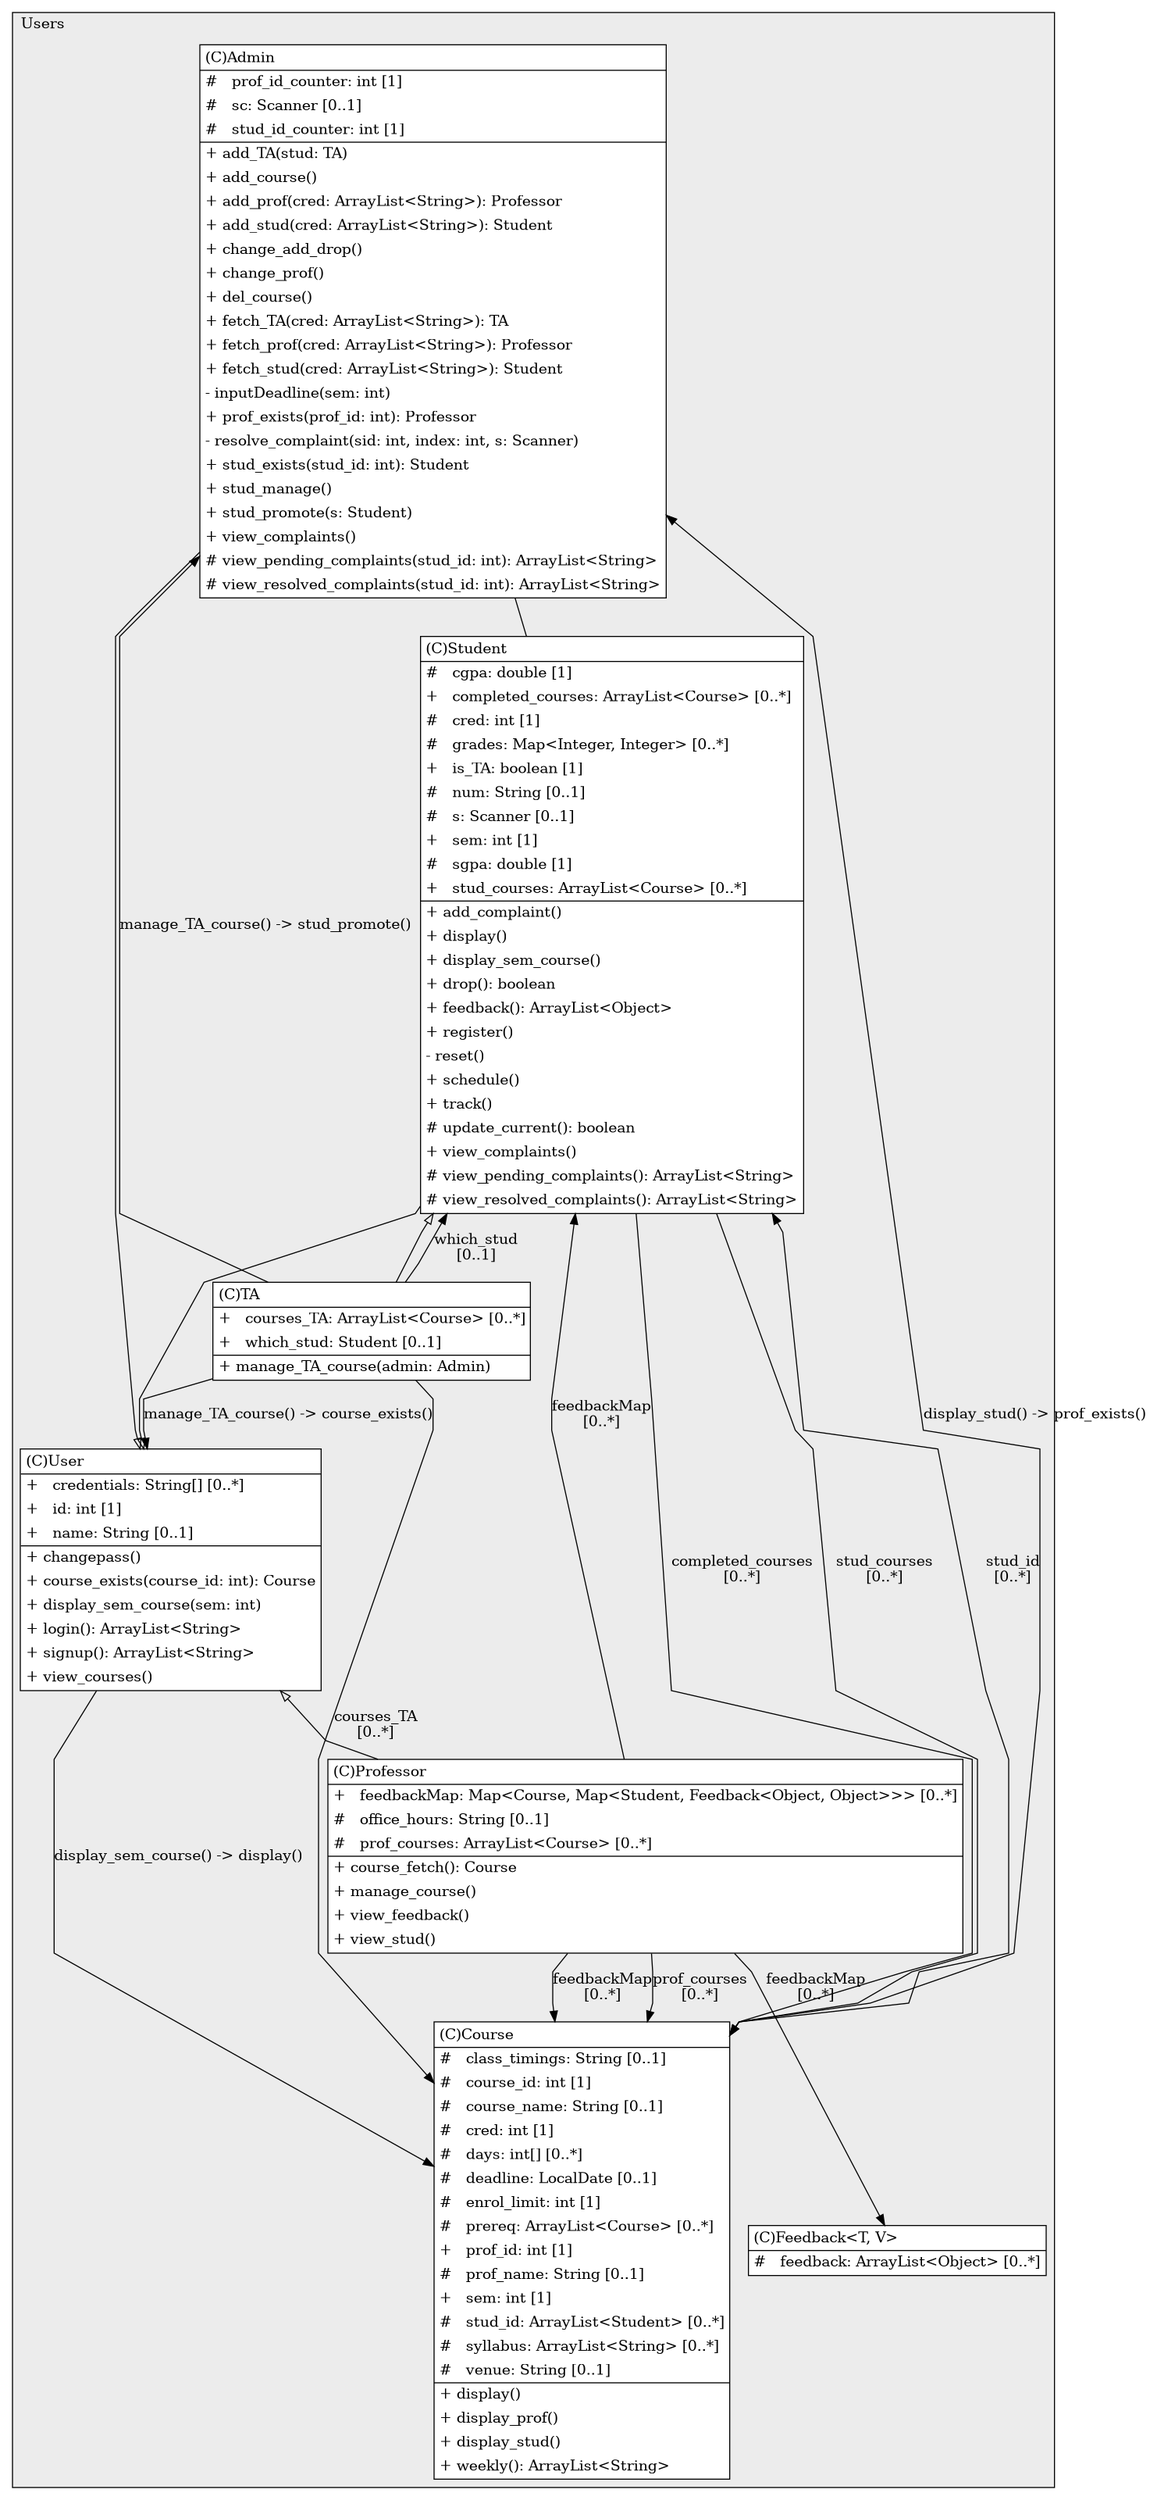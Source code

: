 @startuml

/' diagram meta data start
config=StructureConfiguration;
{
  "projectClassification": {
    "searchMode": "OpenProject", // OpenProject, AllProjects
    "includedProjects": "",
    "pathEndKeywords": "*.impl",
    "isClientPath": "",
    "isClientName": "",
    "isTestPath": "",
    "isTestName": "",
    "isMappingPath": "",
    "isMappingName": "",
    "isDataAccessPath": "",
    "isDataAccessName": "",
    "isDataStructurePath": "",
    "isDataStructureName": "",
    "isInterfaceStructuresPath": "",
    "isInterfaceStructuresName": "",
    "isEntryPointPath": "",
    "isEntryPointName": "",
    "treatFinalFieldsAsMandatory": false
  },
  "graphRestriction": {
    "classPackageExcludeFilter": "",
    "classPackageIncludeFilter": "",
    "classNameExcludeFilter": "",
    "classNameIncludeFilter": "",
    "methodNameExcludeFilter": "",
    "methodNameIncludeFilter": "",
    "removeByInheritance": "", // inheritance/annotation based filtering is done in a second step
    "removeByAnnotation": "",
    "removeByClassPackage": "", // cleanup the graph after inheritance/annotation based filtering is done
    "removeByClassName": "",
    "cutMappings": false,
    "cutEnum": true,
    "cutTests": true,
    "cutClient": true,
    "cutDataAccess": false,
    "cutInterfaceStructures": false,
    "cutDataStructures": false,
    "cutGetterAndSetter": true,
    "cutConstructors": true
  },
  "graphTraversal": {
    "forwardDepth": 6,
    "backwardDepth": 6,
    "classPackageExcludeFilter": "",
    "classPackageIncludeFilter": "",
    "classNameExcludeFilter": "",
    "classNameIncludeFilter": "",
    "methodNameExcludeFilter": "",
    "methodNameIncludeFilter": "",
    "hideMappings": false,
    "hideDataStructures": false,
    "hidePrivateMethods": true,
    "hideInterfaceCalls": true, // indirection: implementation -> interface (is hidden) -> implementation
    "onlyShowApplicationEntryPoints": false, // root node is included
    "useMethodCallsForStructureDiagram": "ForwardOnly" // ForwardOnly, BothDirections, No
  },
  "details": {
    "aggregation": "GroupByClass", // ByClass, GroupByClass, None
    "showClassGenericTypes": true,
    "showMethods": true,
    "showMethodParameterNames": true,
    "showMethodParameterTypes": true,
    "showMethodReturnType": true,
    "showPackageLevels": 2,
    "showDetailedClassStructure": true
  },
  "rootClass": "Users.Admin",
  "extensionCallbackMethod": "" // qualified.class.name#methodName - signature: public static String method(String)
}
diagram meta data end '/



digraph g {
    rankdir="TB"
    splines=polyline
    

'nodes 
subgraph cluster_82025960 { 
   	label=Users
	labeljust=l
	fillcolor="#ececec"
	style=filled
   
   Admin82025960[
	label=<<TABLE BORDER="1" CELLBORDER="0" CELLPADDING="4" CELLSPACING="0">
<TR><TD ALIGN="LEFT" >(C)Admin</TD></TR>
<HR/>
<TR><TD ALIGN="LEFT" >#   prof_id_counter: int [1]</TD></TR>
<TR><TD ALIGN="LEFT" >#   sc: Scanner [0..1]</TD></TR>
<TR><TD ALIGN="LEFT" >#   stud_id_counter: int [1]</TD></TR>
<HR/>
<TR><TD ALIGN="LEFT" >+ add_TA(stud: TA)</TD></TR>
<TR><TD ALIGN="LEFT" >+ add_course()</TD></TR>
<TR><TD ALIGN="LEFT" >+ add_prof(cred: ArrayList&lt;String&gt;): Professor</TD></TR>
<TR><TD ALIGN="LEFT" >+ add_stud(cred: ArrayList&lt;String&gt;): Student</TD></TR>
<TR><TD ALIGN="LEFT" >+ change_add_drop()</TD></TR>
<TR><TD ALIGN="LEFT" >+ change_prof()</TD></TR>
<TR><TD ALIGN="LEFT" >+ del_course()</TD></TR>
<TR><TD ALIGN="LEFT" >+ fetch_TA(cred: ArrayList&lt;String&gt;): TA</TD></TR>
<TR><TD ALIGN="LEFT" >+ fetch_prof(cred: ArrayList&lt;String&gt;): Professor</TD></TR>
<TR><TD ALIGN="LEFT" >+ fetch_stud(cred: ArrayList&lt;String&gt;): Student</TD></TR>
<TR><TD ALIGN="LEFT" >- inputDeadline(sem: int)</TD></TR>
<TR><TD ALIGN="LEFT" >+ prof_exists(prof_id: int): Professor</TD></TR>
<TR><TD ALIGN="LEFT" >- resolve_complaint(sid: int, index: int, s: Scanner)</TD></TR>
<TR><TD ALIGN="LEFT" >+ stud_exists(stud_id: int): Student</TD></TR>
<TR><TD ALIGN="LEFT" >+ stud_manage()</TD></TR>
<TR><TD ALIGN="LEFT" >+ stud_promote(s: Student)</TD></TR>
<TR><TD ALIGN="LEFT" >+ view_complaints()</TD></TR>
<TR><TD ALIGN="LEFT" ># view_pending_complaints(stud_id: int): ArrayList&lt;String&gt;</TD></TR>
<TR><TD ALIGN="LEFT" ># view_resolved_complaints(stud_id: int): ArrayList&lt;String&gt;</TD></TR>
</TABLE>>
	style=filled
	margin=0
	shape=plaintext
	fillcolor="#FFFFFF"
];

Course82025960[
	label=<<TABLE BORDER="1" CELLBORDER="0" CELLPADDING="4" CELLSPACING="0">
<TR><TD ALIGN="LEFT" >(C)Course</TD></TR>
<HR/>
<TR><TD ALIGN="LEFT" >#   class_timings: String [0..1]</TD></TR>
<TR><TD ALIGN="LEFT" >#   course_id: int [1]</TD></TR>
<TR><TD ALIGN="LEFT" >#   course_name: String [0..1]</TD></TR>
<TR><TD ALIGN="LEFT" >#   cred: int [1]</TD></TR>
<TR><TD ALIGN="LEFT" >#   days: int[] [0..*]</TD></TR>
<TR><TD ALIGN="LEFT" >#   deadline: LocalDate [0..1]</TD></TR>
<TR><TD ALIGN="LEFT" >#   enrol_limit: int [1]</TD></TR>
<TR><TD ALIGN="LEFT" >#   prereq: ArrayList&lt;Course&gt; [0..*]</TD></TR>
<TR><TD ALIGN="LEFT" >+   prof_id: int [1]</TD></TR>
<TR><TD ALIGN="LEFT" >#   prof_name: String [0..1]</TD></TR>
<TR><TD ALIGN="LEFT" >+   sem: int [1]</TD></TR>
<TR><TD ALIGN="LEFT" >#   stud_id: ArrayList&lt;Student&gt; [0..*]</TD></TR>
<TR><TD ALIGN="LEFT" >#   syllabus: ArrayList&lt;String&gt; [0..*]</TD></TR>
<TR><TD ALIGN="LEFT" >#   venue: String [0..1]</TD></TR>
<HR/>
<TR><TD ALIGN="LEFT" >+ display()</TD></TR>
<TR><TD ALIGN="LEFT" >+ display_prof()</TD></TR>
<TR><TD ALIGN="LEFT" >+ display_stud()</TD></TR>
<TR><TD ALIGN="LEFT" >+ weekly(): ArrayList&lt;String&gt;</TD></TR>
</TABLE>>
	style=filled
	margin=0
	shape=plaintext
	fillcolor="#FFFFFF"
];

Feedback82025960[
	label=<<TABLE BORDER="1" CELLBORDER="0" CELLPADDING="4" CELLSPACING="0">
<TR><TD ALIGN="LEFT" >(C)Feedback&lt;T, V&gt;</TD></TR>
<HR/>
<TR><TD ALIGN="LEFT" >#   feedback: ArrayList&lt;Object&gt; [0..*]</TD></TR>
</TABLE>>
	style=filled
	margin=0
	shape=plaintext
	fillcolor="#FFFFFF"
];

Professor82025960[
	label=<<TABLE BORDER="1" CELLBORDER="0" CELLPADDING="4" CELLSPACING="0">
<TR><TD ALIGN="LEFT" >(C)Professor</TD></TR>
<HR/>
<TR><TD ALIGN="LEFT" >+   feedbackMap: Map&lt;Course, Map&lt;Student, Feedback&lt;Object, Object&gt;&gt;&gt; [0..*]</TD></TR>
<TR><TD ALIGN="LEFT" >#   office_hours: String [0..1]</TD></TR>
<TR><TD ALIGN="LEFT" >#   prof_courses: ArrayList&lt;Course&gt; [0..*]</TD></TR>
<HR/>
<TR><TD ALIGN="LEFT" >+ course_fetch(): Course</TD></TR>
<TR><TD ALIGN="LEFT" >+ manage_course()</TD></TR>
<TR><TD ALIGN="LEFT" >+ view_feedback()</TD></TR>
<TR><TD ALIGN="LEFT" >+ view_stud()</TD></TR>
</TABLE>>
	style=filled
	margin=0
	shape=plaintext
	fillcolor="#FFFFFF"
];

Student82025960[
	label=<<TABLE BORDER="1" CELLBORDER="0" CELLPADDING="4" CELLSPACING="0">
<TR><TD ALIGN="LEFT" >(C)Student</TD></TR>
<HR/>
<TR><TD ALIGN="LEFT" >#   cgpa: double [1]</TD></TR>
<TR><TD ALIGN="LEFT" >+   completed_courses: ArrayList&lt;Course&gt; [0..*]</TD></TR>
<TR><TD ALIGN="LEFT" >#   cred: int [1]</TD></TR>
<TR><TD ALIGN="LEFT" >#   grades: Map&lt;Integer, Integer&gt; [0..*]</TD></TR>
<TR><TD ALIGN="LEFT" >+   is_TA: boolean [1]</TD></TR>
<TR><TD ALIGN="LEFT" >#   num: String [0..1]</TD></TR>
<TR><TD ALIGN="LEFT" >#   s: Scanner [0..1]</TD></TR>
<TR><TD ALIGN="LEFT" >+   sem: int [1]</TD></TR>
<TR><TD ALIGN="LEFT" >#   sgpa: double [1]</TD></TR>
<TR><TD ALIGN="LEFT" >+   stud_courses: ArrayList&lt;Course&gt; [0..*]</TD></TR>
<HR/>
<TR><TD ALIGN="LEFT" >+ add_complaint()</TD></TR>
<TR><TD ALIGN="LEFT" >+ display()</TD></TR>
<TR><TD ALIGN="LEFT" >+ display_sem_course()</TD></TR>
<TR><TD ALIGN="LEFT" >+ drop(): boolean</TD></TR>
<TR><TD ALIGN="LEFT" >+ feedback(): ArrayList&lt;Object&gt;</TD></TR>
<TR><TD ALIGN="LEFT" >+ register()</TD></TR>
<TR><TD ALIGN="LEFT" >- reset()</TD></TR>
<TR><TD ALIGN="LEFT" >+ schedule()</TD></TR>
<TR><TD ALIGN="LEFT" >+ track()</TD></TR>
<TR><TD ALIGN="LEFT" ># update_current(): boolean</TD></TR>
<TR><TD ALIGN="LEFT" >+ view_complaints()</TD></TR>
<TR><TD ALIGN="LEFT" ># view_pending_complaints(): ArrayList&lt;String&gt;</TD></TR>
<TR><TD ALIGN="LEFT" ># view_resolved_complaints(): ArrayList&lt;String&gt;</TD></TR>
</TABLE>>
	style=filled
	margin=0
	shape=plaintext
	fillcolor="#FFFFFF"
];

TA82025960[
	label=<<TABLE BORDER="1" CELLBORDER="0" CELLPADDING="4" CELLSPACING="0">
<TR><TD ALIGN="LEFT" >(C)TA</TD></TR>
<HR/>
<TR><TD ALIGN="LEFT" >+   courses_TA: ArrayList&lt;Course&gt; [0..*]</TD></TR>
<TR><TD ALIGN="LEFT" >+   which_stud: Student [0..1]</TD></TR>
<HR/>
<TR><TD ALIGN="LEFT" >+ manage_TA_course(admin: Admin)</TD></TR>
</TABLE>>
	style=filled
	margin=0
	shape=plaintext
	fillcolor="#FFFFFF"
];

User82025960[
	label=<<TABLE BORDER="1" CELLBORDER="0" CELLPADDING="4" CELLSPACING="0">
<TR><TD ALIGN="LEFT" >(C)User</TD></TR>
<HR/>
<TR><TD ALIGN="LEFT" >+   credentials: String[] [0..*]</TD></TR>
<TR><TD ALIGN="LEFT" >+   id: int [1]</TD></TR>
<TR><TD ALIGN="LEFT" >+   name: String [0..1]</TD></TR>
<HR/>
<TR><TD ALIGN="LEFT" >+ changepass()</TD></TR>
<TR><TD ALIGN="LEFT" >+ course_exists(course_id: int): Course</TD></TR>
<TR><TD ALIGN="LEFT" >+ display_sem_course(sem: int)</TD></TR>
<TR><TD ALIGN="LEFT" >+ login(): ArrayList&lt;String&gt;</TD></TR>
<TR><TD ALIGN="LEFT" >+ signup(): ArrayList&lt;String&gt;</TD></TR>
<TR><TD ALIGN="LEFT" >+ view_courses()</TD></TR>
</TABLE>>
	style=filled
	margin=0
	shape=plaintext
	fillcolor="#FFFFFF"
];
} 

'edges    
Admin82025960 -> Student82025960[arrowhead=none];
Course82025960 -> Admin82025960[label="display_stud() -> prof_exists()"];
Course82025960 -> Student82025960[label="stud_id
[0..*]"];
Professor82025960 -> Course82025960[label="feedbackMap
[0..*]"];
Professor82025960 -> Course82025960[label="prof_courses
[0..*]"];
Professor82025960 -> Feedback82025960[label="feedbackMap
[0..*]"];
Professor82025960 -> Student82025960[label="feedbackMap
[0..*]"];
Student82025960 -> Course82025960[label="completed_courses
[0..*]"];
Student82025960 -> Course82025960[label="stud_courses
[0..*]"];
Student82025960 -> TA82025960[arrowhead=none, arrowtail=empty, dir=both];
TA82025960 -> Admin82025960[label="manage_TA_course() -> stud_promote()"];
TA82025960 -> Course82025960[label="courses_TA
[0..*]"];
TA82025960 -> Student82025960[label="which_stud
[0..1]"];
TA82025960 -> User82025960[label="manage_TA_course() -> course_exists()"];
User82025960 -> Admin82025960[arrowhead=none, arrowtail=empty, dir=both];
User82025960 -> Course82025960[label="display_sem_course() -> display()"];
User82025960 -> Professor82025960[arrowhead=none, arrowtail=empty, dir=both];
User82025960 -> Student82025960[arrowhead=none, arrowtail=empty, dir=both];
    
}
@enduml
